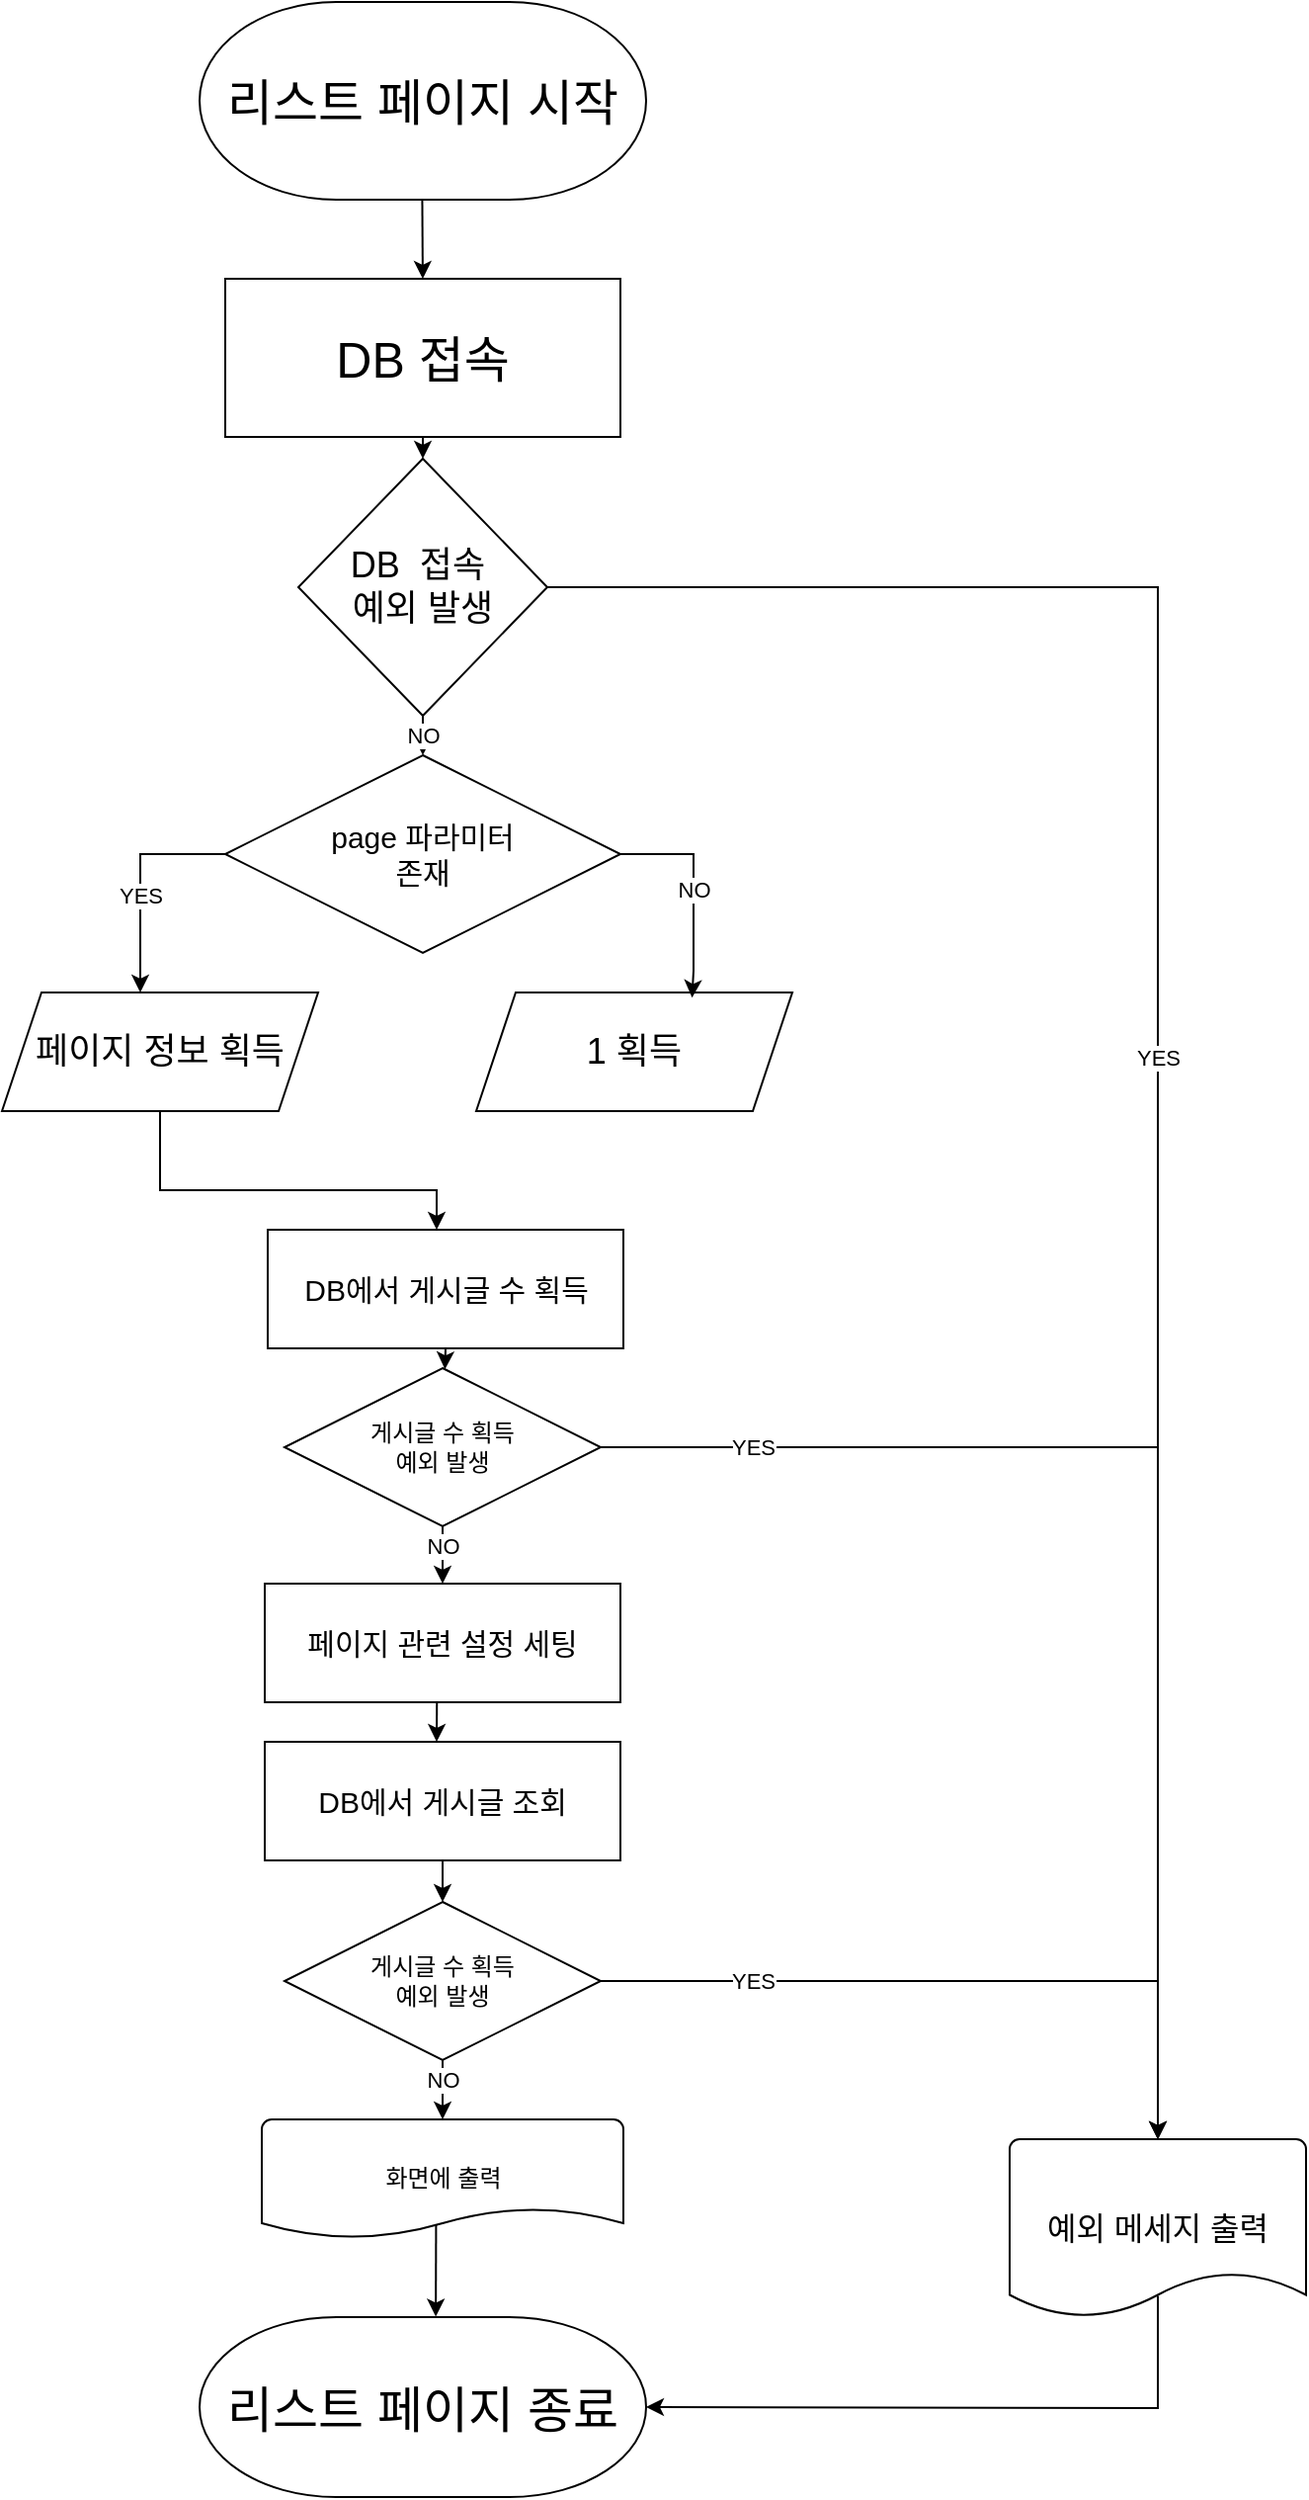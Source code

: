 <mxfile version="24.2.1" type="device">
  <diagram name="페이지-1" id="m6jPCWjJBY-letjY6s1f">
    <mxGraphModel dx="726" dy="1197" grid="1" gridSize="10" guides="1" tooltips="1" connect="1" arrows="1" fold="1" page="1" pageScale="1" pageWidth="827" pageHeight="1169" math="0" shadow="0">
      <root>
        <mxCell id="0" />
        <mxCell id="1" parent="0" />
        <mxCell id="x2JGlIepr_5e9PmA42Vt-1" value="&lt;span style=&quot;font-size: 25px;&quot;&gt;리스트 페이지 시작&lt;/span&gt;" style="strokeWidth=1;html=1;shape=mxgraph.flowchart.terminator;whiteSpace=wrap;" vertex="1" parent="1">
          <mxGeometry x="200" y="29" width="226" height="100" as="geometry" />
        </mxCell>
        <mxCell id="x2JGlIepr_5e9PmA42Vt-2" value="&lt;font style=&quot;font-size: 25px;&quot;&gt;DB 접속&lt;/font&gt;" style="rounded=0;whiteSpace=wrap;html=1;" vertex="1" parent="1">
          <mxGeometry x="213" y="169" width="200" height="80" as="geometry" />
        </mxCell>
        <mxCell id="x2JGlIepr_5e9PmA42Vt-3" value="" style="endArrow=classic;html=1;rounded=0;" edge="1" parent="1">
          <mxGeometry width="50" height="50" relative="1" as="geometry">
            <mxPoint x="312.72" y="129" as="sourcePoint" />
            <mxPoint x="312.96" y="169" as="targetPoint" />
          </mxGeometry>
        </mxCell>
        <mxCell id="x2JGlIepr_5e9PmA42Vt-6" value="&lt;font style=&quot;font-size: 18px;&quot;&gt;DB&amp;nbsp; 접속&amp;nbsp;&lt;/font&gt;&lt;div style=&quot;font-size: 18px;&quot;&gt;&lt;font style=&quot;font-size: 18px;&quot;&gt;예외 발생&lt;/font&gt;&lt;/div&gt;" style="rhombus;whiteSpace=wrap;html=1;" vertex="1" parent="1">
          <mxGeometry x="250" y="260" width="126" height="130" as="geometry" />
        </mxCell>
        <mxCell id="x2JGlIepr_5e9PmA42Vt-7" value="" style="endArrow=classic;html=1;rounded=0;exitX=0.5;exitY=1;exitDx=0;exitDy=0;entryX=0.5;entryY=0;entryDx=0;entryDy=0;" edge="1" parent="1" source="x2JGlIepr_5e9PmA42Vt-2" target="x2JGlIepr_5e9PmA42Vt-6">
          <mxGeometry width="50" height="50" relative="1" as="geometry">
            <mxPoint x="319" y="309" as="sourcePoint" />
            <mxPoint x="369" y="259" as="targetPoint" />
          </mxGeometry>
        </mxCell>
        <mxCell id="x2JGlIepr_5e9PmA42Vt-10" value="&lt;font style=&quot;font-size: 16px;&quot;&gt;예외 메세지 출력&lt;/font&gt;" style="strokeWidth=1;html=1;shape=mxgraph.flowchart.document2;whiteSpace=wrap;size=0.25;" vertex="1" parent="1">
          <mxGeometry x="610" y="1110" width="150" height="90" as="geometry" />
        </mxCell>
        <mxCell id="x2JGlIepr_5e9PmA42Vt-13" value="&lt;span style=&quot;font-size: 25px;&quot;&gt;리스트 페이지 종료&lt;/span&gt;" style="strokeWidth=1;html=1;shape=mxgraph.flowchart.terminator;whiteSpace=wrap;" vertex="1" parent="1">
          <mxGeometry x="200" y="1200" width="226" height="91" as="geometry" />
        </mxCell>
        <mxCell id="x2JGlIepr_5e9PmA42Vt-14" value="" style="endArrow=classic;html=1;rounded=0;exitX=0.5;exitY=0.88;exitDx=0;exitDy=0;exitPerimeter=0;entryX=1;entryY=0.5;entryDx=0;entryDy=0;entryPerimeter=0;" edge="1" parent="1" source="x2JGlIepr_5e9PmA42Vt-10" target="x2JGlIepr_5e9PmA42Vt-13">
          <mxGeometry width="50" height="50" relative="1" as="geometry">
            <mxPoint x="500" y="839" as="sourcePoint" />
            <mxPoint x="550" y="789" as="targetPoint" />
            <Array as="points">
              <mxPoint x="685" y="1246" />
            </Array>
          </mxGeometry>
        </mxCell>
        <mxCell id="x2JGlIepr_5e9PmA42Vt-15" value="&lt;font style=&quot;font-size: 18px;&quot;&gt;페이지 정보 획득&lt;/font&gt;" style="shape=parallelogram;perimeter=parallelogramPerimeter;whiteSpace=wrap;html=1;fixedSize=1;" vertex="1" parent="1">
          <mxGeometry x="100" y="530" width="160" height="60" as="geometry" />
        </mxCell>
        <mxCell id="x2JGlIepr_5e9PmA42Vt-18" value="&lt;font style=&quot;font-size: 15px;&quot;&gt;page 파라미터&lt;/font&gt;&lt;div style=&quot;font-size: 15px;&quot;&gt;&lt;font style=&quot;font-size: 15px;&quot;&gt;존재&lt;/font&gt;&lt;/div&gt;" style="rhombus;whiteSpace=wrap;html=1;" vertex="1" parent="1">
          <mxGeometry x="213" y="410" width="200" height="100" as="geometry" />
        </mxCell>
        <mxCell id="x2JGlIepr_5e9PmA42Vt-22" value="" style="endArrow=classic;html=1;rounded=0;exitX=0;exitY=0.5;exitDx=0;exitDy=0;" edge="1" parent="1" source="x2JGlIepr_5e9PmA42Vt-18">
          <mxGeometry relative="1" as="geometry">
            <mxPoint x="270" y="649" as="sourcePoint" />
            <mxPoint x="170" y="530" as="targetPoint" />
            <Array as="points">
              <mxPoint x="170" y="460" />
              <mxPoint x="170" y="510" />
            </Array>
          </mxGeometry>
        </mxCell>
        <mxCell id="x2JGlIepr_5e9PmA42Vt-23" value="YES" style="edgeLabel;resizable=0;html=1;;align=center;verticalAlign=middle;" connectable="0" vertex="1" parent="x2JGlIepr_5e9PmA42Vt-22">
          <mxGeometry relative="1" as="geometry">
            <mxPoint y="7" as="offset" />
          </mxGeometry>
        </mxCell>
        <mxCell id="x2JGlIepr_5e9PmA42Vt-24" value="&lt;font style=&quot;font-size: 18px;&quot;&gt;1 획득&lt;/font&gt;" style="shape=parallelogram;perimeter=parallelogramPerimeter;whiteSpace=wrap;html=1;fixedSize=1;" vertex="1" parent="1">
          <mxGeometry x="340" y="530" width="160" height="60" as="geometry" />
        </mxCell>
        <mxCell id="x2JGlIepr_5e9PmA42Vt-25" value="" style="endArrow=classic;html=1;rounded=0;exitX=1;exitY=0.5;exitDx=0;exitDy=0;entryX=0.683;entryY=0.044;entryDx=0;entryDy=0;entryPerimeter=0;" edge="1" parent="1" source="x2JGlIepr_5e9PmA42Vt-18" target="x2JGlIepr_5e9PmA42Vt-24">
          <mxGeometry relative="1" as="geometry">
            <mxPoint x="270" y="649" as="sourcePoint" />
            <mxPoint x="370" y="649" as="targetPoint" />
            <Array as="points">
              <mxPoint x="450" y="460" />
              <mxPoint x="450" y="519" />
            </Array>
          </mxGeometry>
        </mxCell>
        <mxCell id="x2JGlIepr_5e9PmA42Vt-26" value="NO" style="edgeLabel;resizable=0;html=1;;align=center;verticalAlign=middle;" connectable="0" vertex="1" parent="x2JGlIepr_5e9PmA42Vt-25">
          <mxGeometry relative="1" as="geometry" />
        </mxCell>
        <mxCell id="x2JGlIepr_5e9PmA42Vt-27" value="" style="endArrow=classic;html=1;rounded=0;exitX=0.5;exitY=1;exitDx=0;exitDy=0;entryX=0.5;entryY=0;entryDx=0;entryDy=0;" edge="1" parent="1" source="x2JGlIepr_5e9PmA42Vt-6" target="x2JGlIepr_5e9PmA42Vt-18">
          <mxGeometry relative="1" as="geometry">
            <mxPoint x="440" y="609" as="sourcePoint" />
            <mxPoint x="540" y="609" as="targetPoint" />
          </mxGeometry>
        </mxCell>
        <mxCell id="x2JGlIepr_5e9PmA42Vt-28" value="NO" style="edgeLabel;resizable=0;html=1;;align=center;verticalAlign=middle;" connectable="0" vertex="1" parent="x2JGlIepr_5e9PmA42Vt-27">
          <mxGeometry relative="1" as="geometry" />
        </mxCell>
        <mxCell id="x2JGlIepr_5e9PmA42Vt-29" value="" style="endArrow=classic;html=1;rounded=0;exitX=1;exitY=0.5;exitDx=0;exitDy=0;entryX=0.5;entryY=0;entryDx=0;entryDy=0;entryPerimeter=0;" edge="1" parent="1" source="x2JGlIepr_5e9PmA42Vt-6" target="x2JGlIepr_5e9PmA42Vt-10">
          <mxGeometry relative="1" as="geometry">
            <mxPoint x="380" y="354" as="sourcePoint" />
            <mxPoint x="630" y="399" as="targetPoint" />
            <Array as="points">
              <mxPoint x="685" y="325" />
            </Array>
          </mxGeometry>
        </mxCell>
        <mxCell id="x2JGlIepr_5e9PmA42Vt-30" value="YES" style="edgeLabel;resizable=0;html=1;;align=center;verticalAlign=middle;" connectable="0" vertex="1" parent="x2JGlIepr_5e9PmA42Vt-29">
          <mxGeometry relative="1" as="geometry" />
        </mxCell>
        <mxCell id="x2JGlIepr_5e9PmA42Vt-31" value="&lt;font style=&quot;font-size: 15px;&quot;&gt;DB에서 게시글 수&amp;nbsp;&lt;/font&gt;&lt;span style=&quot;font-size: 15px; background-color: initial;&quot;&gt;획득&lt;/span&gt;" style="rounded=0;whiteSpace=wrap;html=1;" vertex="1" parent="1">
          <mxGeometry x="234.5" y="650" width="180" height="60" as="geometry" />
        </mxCell>
        <mxCell id="x2JGlIepr_5e9PmA42Vt-33" value="" style="endArrow=classic;html=1;rounded=0;exitX=0.5;exitY=1;exitDx=0;exitDy=0;" edge="1" parent="1" source="x2JGlIepr_5e9PmA42Vt-15">
          <mxGeometry width="50" height="50" relative="1" as="geometry">
            <mxPoint x="220" y="710" as="sourcePoint" />
            <mxPoint x="320" y="650" as="targetPoint" />
            <Array as="points">
              <mxPoint x="180" y="630" />
              <mxPoint x="320" y="630" />
            </Array>
          </mxGeometry>
        </mxCell>
        <mxCell id="x2JGlIepr_5e9PmA42Vt-36" value="&lt;span style=&quot;font-size: 15px;&quot;&gt;페이지 관련 설정 세팅&lt;/span&gt;" style="rounded=0;whiteSpace=wrap;html=1;" vertex="1" parent="1">
          <mxGeometry x="233" y="829" width="180" height="60" as="geometry" />
        </mxCell>
        <mxCell id="x2JGlIepr_5e9PmA42Vt-38" value="&lt;span style=&quot;font-size: 15px;&quot;&gt;DB에서 게시글 조회&lt;/span&gt;" style="rounded=0;whiteSpace=wrap;html=1;" vertex="1" parent="1">
          <mxGeometry x="233" y="909" width="180" height="60" as="geometry" />
        </mxCell>
        <mxCell id="x2JGlIepr_5e9PmA42Vt-39" value="" style="endArrow=classic;html=1;rounded=0;exitX=0.484;exitY=1.002;exitDx=0;exitDy=0;exitPerimeter=0;" edge="1" parent="1" source="x2JGlIepr_5e9PmA42Vt-36">
          <mxGeometry width="50" height="50" relative="1" as="geometry">
            <mxPoint x="310" y="1029" as="sourcePoint" />
            <mxPoint x="320" y="909" as="targetPoint" />
          </mxGeometry>
        </mxCell>
        <mxCell id="x2JGlIepr_5e9PmA42Vt-40" value="화면에 출력" style="strokeWidth=1;html=1;shape=mxgraph.flowchart.document2;whiteSpace=wrap;size=0.25;" vertex="1" parent="1">
          <mxGeometry x="231.5" y="1100" width="183" height="60" as="geometry" />
        </mxCell>
        <mxCell id="x2JGlIepr_5e9PmA42Vt-42" value="" style="endArrow=classic;html=1;rounded=0;entryX=0.529;entryY=-0.003;entryDx=0;entryDy=0;entryPerimeter=0;exitX=0.482;exitY=0.889;exitDx=0;exitDy=0;exitPerimeter=0;" edge="1" parent="1" source="x2JGlIepr_5e9PmA42Vt-40" target="x2JGlIepr_5e9PmA42Vt-13">
          <mxGeometry width="50" height="50" relative="1" as="geometry">
            <mxPoint x="230" y="999" as="sourcePoint" />
            <mxPoint x="280" y="949" as="targetPoint" />
          </mxGeometry>
        </mxCell>
        <mxCell id="x2JGlIepr_5e9PmA42Vt-44" value="게시글 수 획득&lt;div&gt;예외 발생&lt;/div&gt;" style="rhombus;whiteSpace=wrap;html=1;" vertex="1" parent="1">
          <mxGeometry x="243" y="720" width="160" height="80" as="geometry" />
        </mxCell>
        <mxCell id="x2JGlIepr_5e9PmA42Vt-45" value="" style="endArrow=classic;html=1;rounded=0;exitX=0.5;exitY=1;exitDx=0;exitDy=0;" edge="1" parent="1" source="x2JGlIepr_5e9PmA42Vt-31" target="x2JGlIepr_5e9PmA42Vt-44">
          <mxGeometry width="50" height="50" relative="1" as="geometry">
            <mxPoint x="340" y="940" as="sourcePoint" />
            <mxPoint x="390" y="890" as="targetPoint" />
          </mxGeometry>
        </mxCell>
        <mxCell id="x2JGlIepr_5e9PmA42Vt-47" value="" style="endArrow=classic;html=1;rounded=0;exitX=1;exitY=0.5;exitDx=0;exitDy=0;entryX=0.5;entryY=0;entryDx=0;entryDy=0;entryPerimeter=0;" edge="1" parent="1" source="x2JGlIepr_5e9PmA42Vt-44" target="x2JGlIepr_5e9PmA42Vt-10">
          <mxGeometry relative="1" as="geometry">
            <mxPoint x="360" y="810" as="sourcePoint" />
            <mxPoint x="460" y="810" as="targetPoint" />
            <Array as="points">
              <mxPoint x="685" y="760" />
            </Array>
          </mxGeometry>
        </mxCell>
        <mxCell id="x2JGlIepr_5e9PmA42Vt-48" value="YES" style="edgeLabel;resizable=0;html=1;;align=center;verticalAlign=middle;" connectable="0" vertex="1" parent="x2JGlIepr_5e9PmA42Vt-47">
          <mxGeometry relative="1" as="geometry">
            <mxPoint x="-205" y="-34" as="offset" />
          </mxGeometry>
        </mxCell>
        <mxCell id="x2JGlIepr_5e9PmA42Vt-49" value="" style="endArrow=classic;html=1;rounded=0;exitX=0.5;exitY=1;exitDx=0;exitDy=0;entryX=0.5;entryY=0;entryDx=0;entryDy=0;" edge="1" parent="1" source="x2JGlIepr_5e9PmA42Vt-44" target="x2JGlIepr_5e9PmA42Vt-36">
          <mxGeometry relative="1" as="geometry">
            <mxPoint x="360" y="810" as="sourcePoint" />
            <mxPoint x="460" y="810" as="targetPoint" />
          </mxGeometry>
        </mxCell>
        <mxCell id="x2JGlIepr_5e9PmA42Vt-50" value="NO" style="edgeLabel;resizable=0;html=1;;align=center;verticalAlign=middle;" connectable="0" vertex="1" parent="x2JGlIepr_5e9PmA42Vt-49">
          <mxGeometry relative="1" as="geometry">
            <mxPoint y="-5" as="offset" />
          </mxGeometry>
        </mxCell>
        <mxCell id="x2JGlIepr_5e9PmA42Vt-51" value="게시글 수 획득&lt;div&gt;예외 발생&lt;/div&gt;" style="rhombus;whiteSpace=wrap;html=1;" vertex="1" parent="1">
          <mxGeometry x="243" y="990" width="160" height="80" as="geometry" />
        </mxCell>
        <mxCell id="x2JGlIepr_5e9PmA42Vt-52" value="" style="endArrow=classic;html=1;rounded=0;exitX=0.5;exitY=1;exitDx=0;exitDy=0;" edge="1" parent="1" source="x2JGlIepr_5e9PmA42Vt-38" target="x2JGlIepr_5e9PmA42Vt-51">
          <mxGeometry width="50" height="50" relative="1" as="geometry">
            <mxPoint x="370" y="950" as="sourcePoint" />
            <mxPoint x="420" y="900" as="targetPoint" />
          </mxGeometry>
        </mxCell>
        <mxCell id="x2JGlIepr_5e9PmA42Vt-53" value="" style="endArrow=classic;html=1;rounded=0;exitX=1;exitY=0.5;exitDx=0;exitDy=0;entryX=0.5;entryY=0;entryDx=0;entryDy=0;entryPerimeter=0;" edge="1" parent="1" source="x2JGlIepr_5e9PmA42Vt-51" target="x2JGlIepr_5e9PmA42Vt-10">
          <mxGeometry relative="1" as="geometry">
            <mxPoint x="340" y="1070" as="sourcePoint" />
            <mxPoint x="440" y="1070" as="targetPoint" />
            <Array as="points">
              <mxPoint x="685" y="1030" />
            </Array>
          </mxGeometry>
        </mxCell>
        <mxCell id="x2JGlIepr_5e9PmA42Vt-54" value="YES" style="edgeLabel;resizable=0;html=1;;align=center;verticalAlign=middle;" connectable="0" vertex="1" parent="x2JGlIepr_5e9PmA42Vt-53">
          <mxGeometry relative="1" as="geometry">
            <mxPoint x="-104" as="offset" />
          </mxGeometry>
        </mxCell>
        <mxCell id="x2JGlIepr_5e9PmA42Vt-55" value="" style="endArrow=classic;html=1;rounded=0;exitX=0.5;exitY=1;exitDx=0;exitDy=0;" edge="1" parent="1" source="x2JGlIepr_5e9PmA42Vt-51" target="x2JGlIepr_5e9PmA42Vt-40">
          <mxGeometry relative="1" as="geometry">
            <mxPoint x="330" y="1120" as="sourcePoint" />
            <mxPoint x="430" y="1120" as="targetPoint" />
          </mxGeometry>
        </mxCell>
        <mxCell id="x2JGlIepr_5e9PmA42Vt-56" value="NO" style="edgeLabel;resizable=0;html=1;;align=center;verticalAlign=middle;" connectable="0" vertex="1" parent="x2JGlIepr_5e9PmA42Vt-55">
          <mxGeometry relative="1" as="geometry">
            <mxPoint y="-5" as="offset" />
          </mxGeometry>
        </mxCell>
      </root>
    </mxGraphModel>
  </diagram>
</mxfile>
